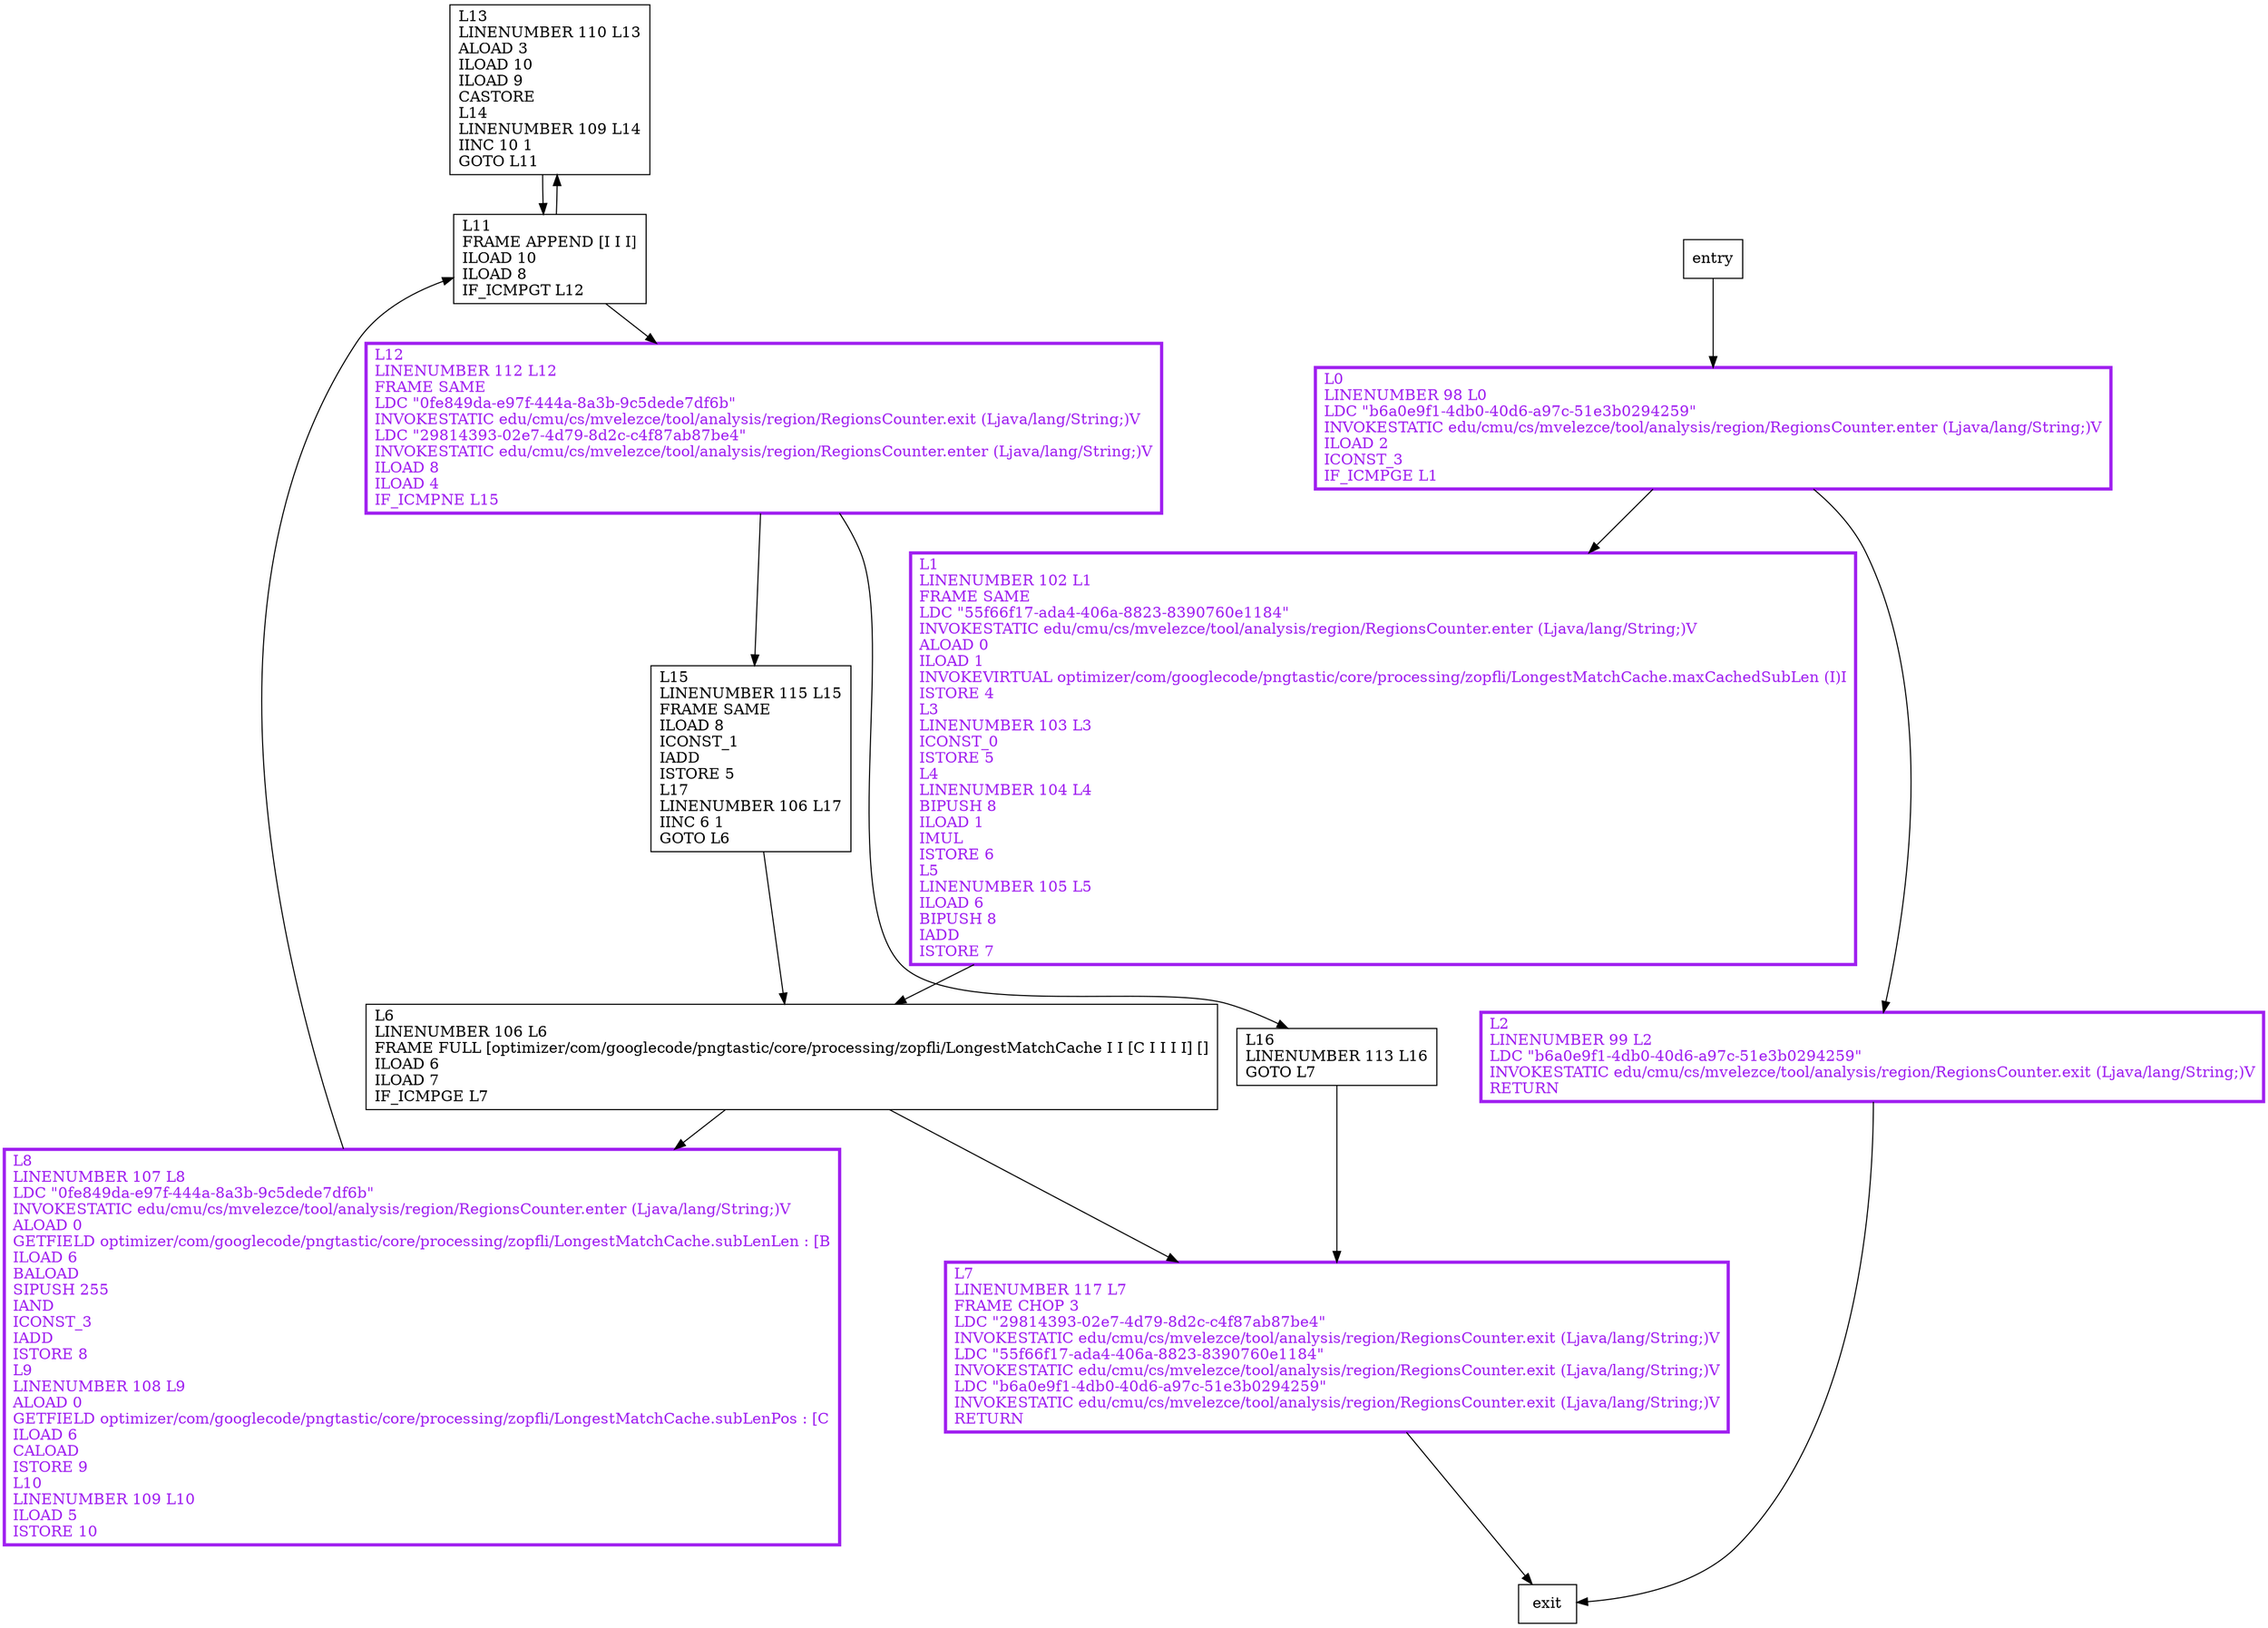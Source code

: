 digraph cacheToSubLen {
node [shape=record];
476173692 [label="L13\lLINENUMBER 110 L13\lALOAD 3\lILOAD 10\lILOAD 9\lCASTORE\lL14\lLINENUMBER 109 L14\lIINC 10 1\lGOTO L11\l"];
1750081207 [label="L2\lLINENUMBER 99 L2\lLDC \"b6a0e9f1-4db0-40d6-a97c-51e3b0294259\"\lINVOKESTATIC edu/cmu/cs/mvelezce/tool/analysis/region/RegionsCounter.exit (Ljava/lang/String;)V\lRETURN\l"];
721042116 [label="L1\lLINENUMBER 102 L1\lFRAME SAME\lLDC \"55f66f17-ada4-406a-8823-8390760e1184\"\lINVOKESTATIC edu/cmu/cs/mvelezce/tool/analysis/region/RegionsCounter.enter (Ljava/lang/String;)V\lALOAD 0\lILOAD 1\lINVOKEVIRTUAL optimizer/com/googlecode/pngtastic/core/processing/zopfli/LongestMatchCache.maxCachedSubLen (I)I\lISTORE 4\lL3\lLINENUMBER 103 L3\lICONST_0\lISTORE 5\lL4\lLINENUMBER 104 L4\lBIPUSH 8\lILOAD 1\lIMUL\lISTORE 6\lL5\lLINENUMBER 105 L5\lILOAD 6\lBIPUSH 8\lIADD\lISTORE 7\l"];
420757730 [label="L0\lLINENUMBER 98 L0\lLDC \"b6a0e9f1-4db0-40d6-a97c-51e3b0294259\"\lINVOKESTATIC edu/cmu/cs/mvelezce/tool/analysis/region/RegionsCounter.enter (Ljava/lang/String;)V\lILOAD 2\lICONST_3\lIF_ICMPGE L1\l"];
1696187636 [label="L15\lLINENUMBER 115 L15\lFRAME SAME\lILOAD 8\lICONST_1\lIADD\lISTORE 5\lL17\lLINENUMBER 106 L17\lIINC 6 1\lGOTO L6\l"];
2002791335 [label="L16\lLINENUMBER 113 L16\lGOTO L7\l"];
877898465 [label="L7\lLINENUMBER 117 L7\lFRAME CHOP 3\lLDC \"29814393-02e7-4d79-8d2c-c4f87ab87be4\"\lINVOKESTATIC edu/cmu/cs/mvelezce/tool/analysis/region/RegionsCounter.exit (Ljava/lang/String;)V\lLDC \"55f66f17-ada4-406a-8823-8390760e1184\"\lINVOKESTATIC edu/cmu/cs/mvelezce/tool/analysis/region/RegionsCounter.exit (Ljava/lang/String;)V\lLDC \"b6a0e9f1-4db0-40d6-a97c-51e3b0294259\"\lINVOKESTATIC edu/cmu/cs/mvelezce/tool/analysis/region/RegionsCounter.exit (Ljava/lang/String;)V\lRETURN\l"];
1957480696 [label="L12\lLINENUMBER 112 L12\lFRAME SAME\lLDC \"0fe849da-e97f-444a-8a3b-9c5dede7df6b\"\lINVOKESTATIC edu/cmu/cs/mvelezce/tool/analysis/region/RegionsCounter.exit (Ljava/lang/String;)V\lLDC \"29814393-02e7-4d79-8d2c-c4f87ab87be4\"\lINVOKESTATIC edu/cmu/cs/mvelezce/tool/analysis/region/RegionsCounter.enter (Ljava/lang/String;)V\lILOAD 8\lILOAD 4\lIF_ICMPNE L15\l"];
268169177 [label="L8\lLINENUMBER 107 L8\lLDC \"0fe849da-e97f-444a-8a3b-9c5dede7df6b\"\lINVOKESTATIC edu/cmu/cs/mvelezce/tool/analysis/region/RegionsCounter.enter (Ljava/lang/String;)V\lALOAD 0\lGETFIELD optimizer/com/googlecode/pngtastic/core/processing/zopfli/LongestMatchCache.subLenLen : [B\lILOAD 6\lBALOAD\lSIPUSH 255\lIAND\lICONST_3\lIADD\lISTORE 8\lL9\lLINENUMBER 108 L9\lALOAD 0\lGETFIELD optimizer/com/googlecode/pngtastic/core/processing/zopfli/LongestMatchCache.subLenPos : [C\lILOAD 6\lCALOAD\lISTORE 9\lL10\lLINENUMBER 109 L10\lILOAD 5\lISTORE 10\l"];
902586547 [label="L11\lFRAME APPEND [I I I]\lILOAD 10\lILOAD 8\lIF_ICMPGT L12\l"];
1698220546 [label="L6\lLINENUMBER 106 L6\lFRAME FULL [optimizer/com/googlecode/pngtastic/core/processing/zopfli/LongestMatchCache I I [C I I I I] []\lILOAD 6\lILOAD 7\lIF_ICMPGE L7\l"];
entry;
exit;
476173692 -> 902586547;
721042116 -> 1698220546;
420757730 -> 1750081207;
420757730 -> 721042116;
877898465 -> exit;
902586547 -> 476173692;
902586547 -> 1957480696;
1698220546 -> 877898465;
1698220546 -> 268169177;
entry -> 420757730;
1750081207 -> exit;
1696187636 -> 1698220546;
2002791335 -> 877898465;
1957480696 -> 1696187636;
1957480696 -> 2002791335;
268169177 -> 902586547;
1750081207[fontcolor="purple", penwidth=3, color="purple"];
721042116[fontcolor="purple", penwidth=3, color="purple"];
420757730[fontcolor="purple", penwidth=3, color="purple"];
877898465[fontcolor="purple", penwidth=3, color="purple"];
1957480696[fontcolor="purple", penwidth=3, color="purple"];
268169177[fontcolor="purple", penwidth=3, color="purple"];
}
